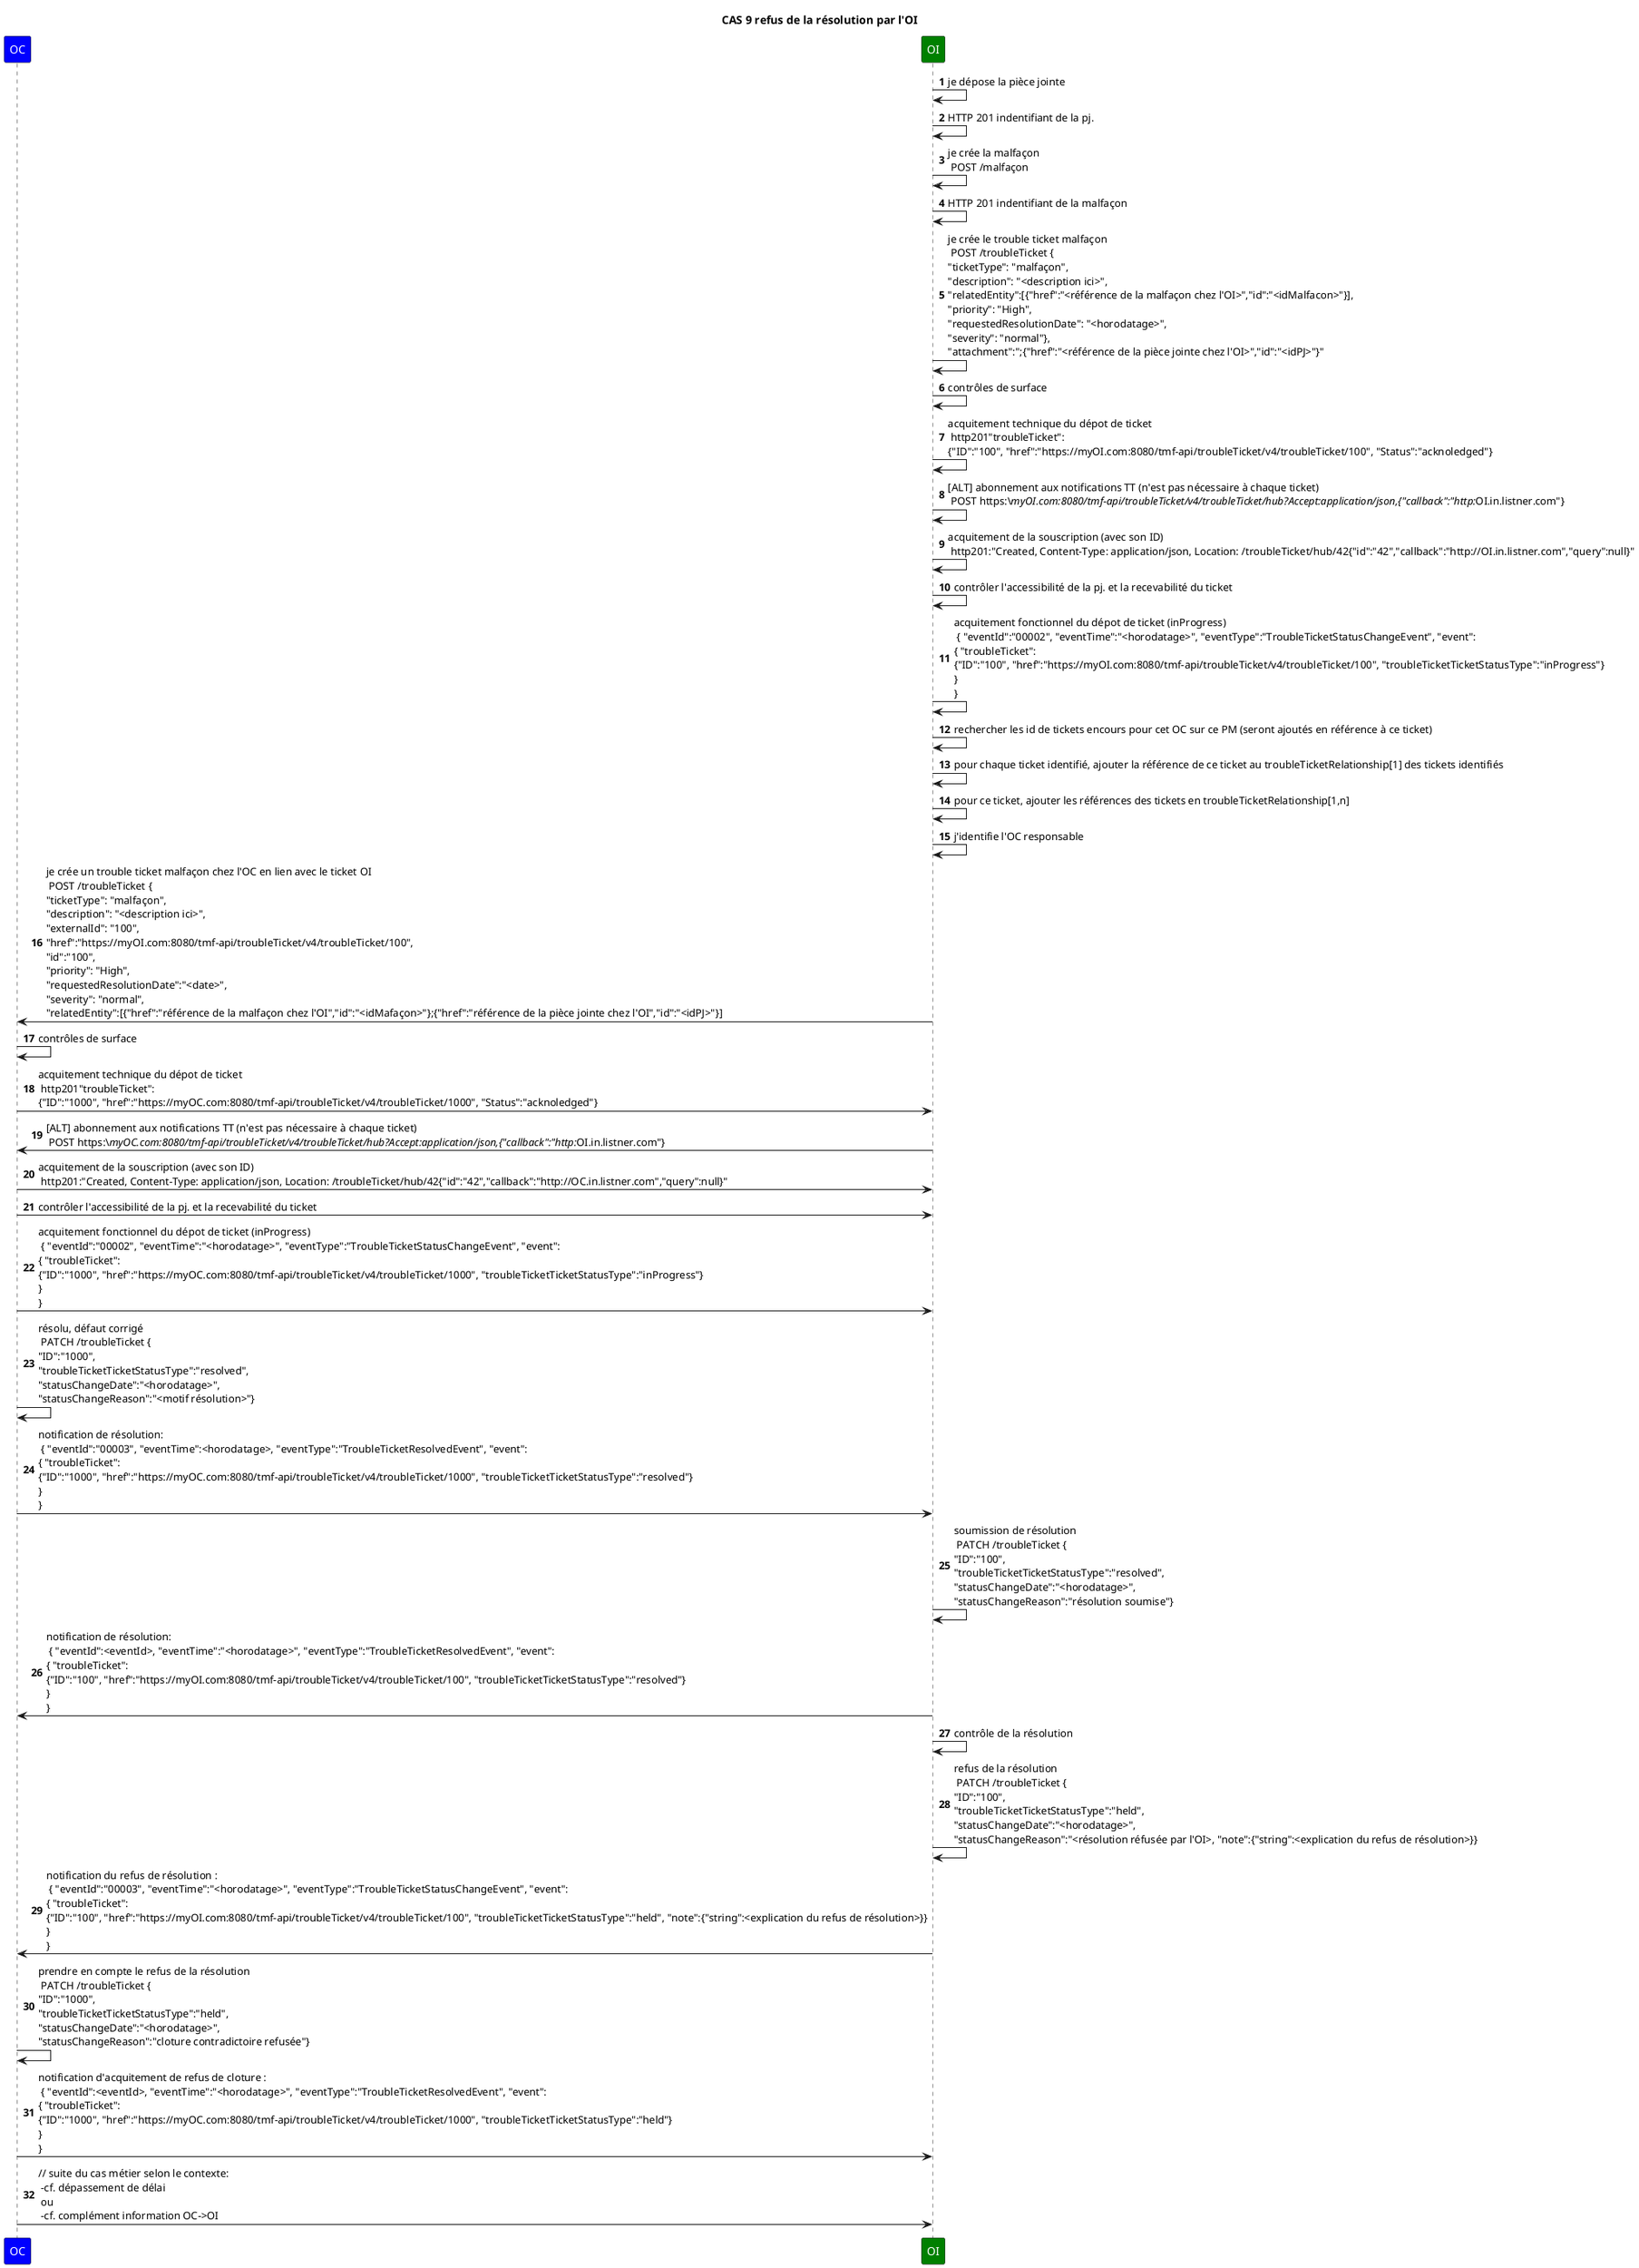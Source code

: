 @startuml

skinparam ParticipantFontColor automatic

title: CAS 9 refus de la résolution par l'OI

autonumber

participant OC #Blue
participant OI #Green

OI->OI: je dépose la pièce jointe
OI->OI: HTTP 201 indentifiant de la pj.
OI->OI: je crée la malfaçon \n POST /malfaçon
OI->OI: HTTP 201 indentifiant de la malfaçon
OI->OI: je crée le trouble ticket malfaçon \n POST /troubleTicket {\n"ticketType": "malfaçon",\n"description": "<description ici>",\n"relatedEntity":[{"href":"<référence de la malfaçon chez l'OI>","id":"<idMalfacon>"}],\n"priority": "High",\n"requestedResolutionDate": "<horodatage>",\n"severity": "normal"}, \n"attachment":";{"href":"<référence de la pièce jointe chez l'OI>","id":"<idPJ>"}"

OI->OI: contrôles de surface

OI->OI: acquitement technique du dépot de ticket \n http201"troubleTicket": \n{"ID":"100", "href":"https://myOI.com:8080/tmf-api/troubleTicket/v4/troubleTicket/100", "Status":"acknoledged"}

OI->OI: [ALT] abonnement aux notifications TT (n'est pas nécessaire à chaque ticket) \n POST https:\//myOI.com:8080/tmf-api/troubleTicket/v4/troubleTicket/hub?Accept:application/json,{"callback":"http://OI.in.listner.com"}

OI->OI: acquitement de la souscription (avec son ID) \n http201:"Created, Content-Type: application/json, Location: /troubleTicket/hub/42{"id":"42","callback":"http://OI.in.listner.com","query":null}"


OI->OI: contrôler l'accessibilité de la pj. et la recevabilité du ticket

OI->OI: acquitement fonctionnel du dépot de ticket (inProgress) \n { "eventId":"00002", "eventTime":"<horodatage>", "eventType":"TroubleTicketStatusChangeEvent", "event": \n{ "troubleTicket": \n{"ID":"100", "href":"https://myOI.com:8080/tmf-api/troubleTicket/v4/troubleTicket/100", "troubleTicketTicketStatusType":"inProgress"}\n} \n}

OI->OI: rechercher les id de tickets encours pour cet OC sur ce PM (seront ajoutés en référence à ce ticket)
OI->OI: pour chaque ticket identifié, ajouter la référence de ce ticket au troubleTicketRelationship[1] des tickets identifiés
OI->OI: pour ce ticket, ajouter les références des tickets en troubleTicketRelationship[1,n]

OI->OI: j'identifie l'OC responsable

OI->OC: je crée un trouble ticket malfaçon chez l'OC en lien avec le ticket OI \n POST /troubleTicket {\n"ticketType": "malfaçon",\n"description": "<description ici>",\n"externalId": "100",\n"href":"https://myOI.com:8080/tmf-api/troubleTicket/v4/troubleTicket/100",\n"id":"100",\n"priority": "High",\n"requestedResolutionDate":"<date>",\n"severity": "normal",\n"relatedEntity":[{"href":"référence de la malfaçon chez l'OI","id":"<idMafaçon>"};{"href":"référence de la pièce jointe chez l'OI","id":"<idPJ>"}]

OC->OC: contrôles de surface

OC->OI: acquitement technique du dépot de ticket \n http201"troubleTicket": \n{"ID":"1000", "href":"https://myOC.com:8080/tmf-api/troubleTicket/v4/troubleTicket/1000", "Status":"acknoledged"}

OI->OC: [ALT] abonnement aux notifications TT (n'est pas nécessaire à chaque ticket) \n POST https:\//myOC.com:8080/tmf-api/troubleTicket/v4/troubleTicket/hub?Accept:application/json,{"callback":"http://OI.in.listner.com"}

OC->OI: acquitement de la souscription (avec son ID) \n http201:"Created, Content-Type: application/json, Location: /troubleTicket/hub/42{"id":"42","callback":"http://OC.in.listner.com","query":null}"


OC->OI: contrôler l'accessibilité de la pj. et la recevabilité du ticket

OC->OI: acquitement fonctionnel du dépot de ticket (inProgress) \n { "eventId":"00002", "eventTime":"<horodatage>", "eventType":"TroubleTicketStatusChangeEvent", "event": \n{ "troubleTicket": \n{"ID":"1000", "href":"https://myOC.com:8080/tmf-api/troubleTicket/v4/troubleTicket/1000", "troubleTicketTicketStatusType":"inProgress"}\n} \n}

OC->OC: résolu, défaut corrigé \n PATCH /troubleTicket {\n"ID":"1000",\n"troubleTicketTicketStatusType":"resolved",\n"statusChangeDate":"<horodatage>",\n"statusChangeReason":"<motif résolution>"}

OC->OI: notification de résolution: \n { "eventId":"00003", "eventTime":<horodatage>, "eventType":"TroubleTicketResolvedEvent", "event": \n{ "troubleTicket": \n{"ID":"1000", "href":"https://myOC.com:8080/tmf-api/troubleTicket/v4/troubleTicket/1000", "troubleTicketTicketStatusType":"resolved"}\n} \n}


OI->OI: soumission de résolution \n PATCH /troubleTicket {\n"ID":"100",\n"troubleTicketTicketStatusType":"resolved",\n"statusChangeDate":"<horodatage>",\n"statusChangeReason":"résolution soumise"}
OI->OC: notification de résolution: \n { "eventId":<eventId>, "eventTime":"<horodatage>", "eventType":"TroubleTicketResolvedEvent", "event": \n{ "troubleTicket": \n{"ID":"100", "href":"https://myOI.com:8080/tmf-api/troubleTicket/v4/troubleTicket/100", "troubleTicketTicketStatusType":"resolved"}\n} \n}
OI->OI: contrôle de la résolution
OI->OI: refus de la résolution \n PATCH /troubleTicket {\n"ID":"100",\n"troubleTicketTicketStatusType":"held",\n"statusChangeDate":"<horodatage>",\n"statusChangeReason":"<résolution réfusée par l'OI>, "note":{"string":<explication du refus de résolution>}}

OI->OC: notification du refus de résolution : \n { "eventId":"00003", "eventTime":"<horodatage>", "eventType":"TroubleTicketStatusChangeEvent", "event": \n{ "troubleTicket": \n{"ID":"100", "href":"https://myOI.com:8080/tmf-api/troubleTicket/v4/troubleTicket/100", "troubleTicketTicketStatusType":"held", "note":{"string":<explication du refus de résolution>}}\n} \n}


OC->OC: prendre en compte le refus de la résolution  \n PATCH /troubleTicket {\n"ID":"1000",\n"troubleTicketTicketStatusType":"held",\n"statusChangeDate":"<horodatage>",\n"statusChangeReason":"cloture contradictoire refusée"}

OC->OI: notification d'acquitement de refus de cloture : \n { "eventId":<eventId>, "eventTime":"<horodatage>", "eventType":"TroubleTicketResolvedEvent", "event": \n{ "troubleTicket": \n{"ID":"1000", "href":"https://myOC.com:8080/tmf-api/troubleTicket/v4/troubleTicket/1000", "troubleTicketTicketStatusType":"held"}\n} \n}

OC->OI: // suite du cas métier selon le contexte:\n -cf. dépassement de délai \n ou \n -cf. complément information OC->OI




@enduml
